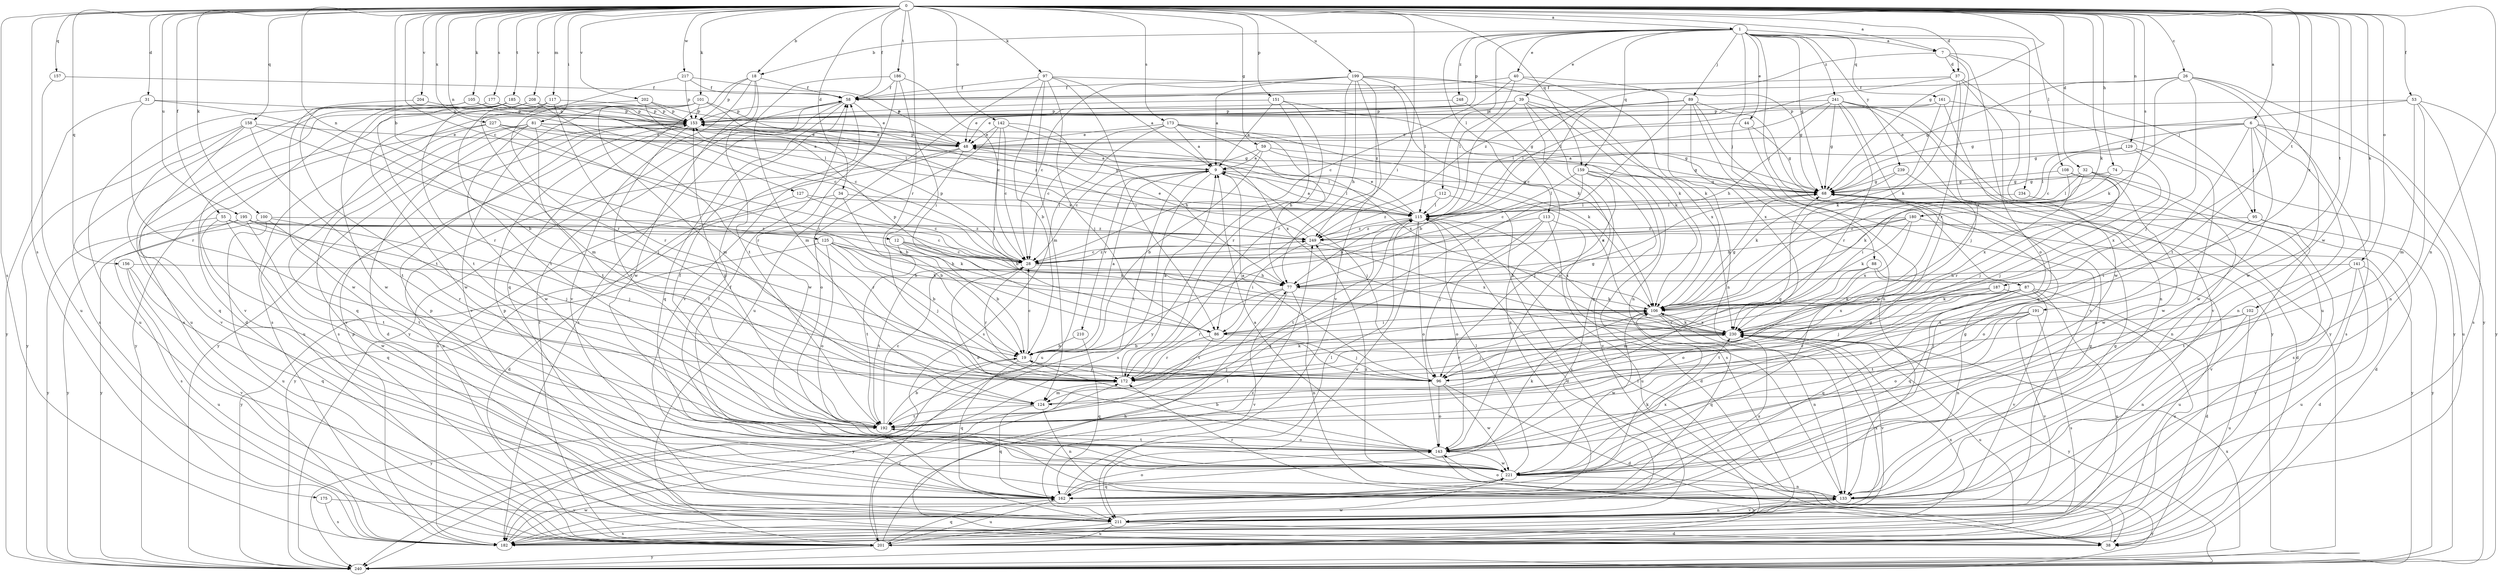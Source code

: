 strict digraph  {
0;
1;
6;
7;
9;
12;
18;
19;
26;
28;
31;
32;
34;
37;
38;
39;
40;
44;
48;
53;
55;
58;
59;
68;
74;
77;
81;
86;
87;
88;
89;
95;
96;
97;
100;
101;
102;
105;
106;
108;
112;
113;
115;
117;
124;
125;
127;
129;
133;
141;
142;
143;
151;
153;
156;
157;
158;
159;
161;
162;
172;
173;
175;
177;
180;
182;
185;
186;
187;
191;
192;
195;
199;
201;
202;
204;
208;
210;
211;
217;
221;
227;
230;
234;
239;
240;
241;
248;
249;
0 -> 1  [label=a];
0 -> 6  [label=a];
0 -> 7  [label=a];
0 -> 12  [label=b];
0 -> 18  [label=b];
0 -> 26  [label=c];
0 -> 28  [label=c];
0 -> 31  [label=d];
0 -> 32  [label=d];
0 -> 34  [label=d];
0 -> 37  [label=d];
0 -> 53  [label=f];
0 -> 55  [label=f];
0 -> 58  [label=f];
0 -> 59  [label=g];
0 -> 68  [label=g];
0 -> 74  [label=h];
0 -> 81  [label=i];
0 -> 86  [label=i];
0 -> 97  [label=k];
0 -> 100  [label=k];
0 -> 101  [label=k];
0 -> 102  [label=k];
0 -> 105  [label=k];
0 -> 106  [label=k];
0 -> 117  [label=m];
0 -> 125  [label=n];
0 -> 127  [label=n];
0 -> 129  [label=n];
0 -> 133  [label=n];
0 -> 141  [label=o];
0 -> 142  [label=o];
0 -> 151  [label=p];
0 -> 156  [label=q];
0 -> 157  [label=q];
0 -> 158  [label=q];
0 -> 159  [label=q];
0 -> 172  [label=r];
0 -> 173  [label=s];
0 -> 175  [label=s];
0 -> 177  [label=s];
0 -> 180  [label=s];
0 -> 182  [label=s];
0 -> 185  [label=t];
0 -> 186  [label=t];
0 -> 187  [label=t];
0 -> 191  [label=t];
0 -> 195  [label=u];
0 -> 199  [label=u];
0 -> 202  [label=v];
0 -> 204  [label=v];
0 -> 208  [label=v];
0 -> 217  [label=w];
0 -> 221  [label=w];
0 -> 227  [label=x];
0 -> 230  [label=x];
1 -> 7  [label=a];
1 -> 18  [label=b];
1 -> 39  [label=e];
1 -> 40  [label=e];
1 -> 44  [label=e];
1 -> 68  [label=g];
1 -> 87  [label=j];
1 -> 88  [label=j];
1 -> 89  [label=j];
1 -> 108  [label=l];
1 -> 112  [label=l];
1 -> 113  [label=l];
1 -> 153  [label=p];
1 -> 159  [label=q];
1 -> 161  [label=q];
1 -> 234  [label=y];
1 -> 239  [label=y];
1 -> 241  [label=z];
1 -> 248  [label=z];
6 -> 28  [label=c];
6 -> 48  [label=e];
6 -> 68  [label=g];
6 -> 95  [label=j];
6 -> 133  [label=n];
6 -> 182  [label=s];
6 -> 192  [label=t];
6 -> 201  [label=u];
6 -> 221  [label=w];
7 -> 37  [label=d];
7 -> 95  [label=j];
7 -> 143  [label=o];
7 -> 172  [label=r];
7 -> 249  [label=z];
9 -> 68  [label=g];
9 -> 96  [label=j];
9 -> 115  [label=l];
9 -> 182  [label=s];
9 -> 192  [label=t];
9 -> 201  [label=u];
9 -> 210  [label=v];
12 -> 19  [label=b];
12 -> 28  [label=c];
12 -> 77  [label=h];
12 -> 106  [label=k];
12 -> 192  [label=t];
18 -> 58  [label=f];
18 -> 153  [label=p];
18 -> 162  [label=q];
18 -> 192  [label=t];
18 -> 211  [label=v];
18 -> 221  [label=w];
19 -> 9  [label=a];
19 -> 28  [label=c];
19 -> 96  [label=j];
19 -> 162  [label=q];
19 -> 172  [label=r];
19 -> 230  [label=x];
19 -> 240  [label=y];
26 -> 58  [label=f];
26 -> 68  [label=g];
26 -> 96  [label=j];
26 -> 106  [label=k];
26 -> 192  [label=t];
26 -> 221  [label=w];
26 -> 240  [label=y];
28 -> 77  [label=h];
28 -> 143  [label=o];
28 -> 153  [label=p];
28 -> 172  [label=r];
28 -> 192  [label=t];
28 -> 249  [label=z];
31 -> 19  [label=b];
31 -> 153  [label=p];
31 -> 172  [label=r];
31 -> 240  [label=y];
32 -> 68  [label=g];
32 -> 86  [label=i];
32 -> 115  [label=l];
32 -> 133  [label=n];
32 -> 172  [label=r];
32 -> 182  [label=s];
34 -> 19  [label=b];
34 -> 115  [label=l];
34 -> 172  [label=r];
34 -> 240  [label=y];
37 -> 58  [label=f];
37 -> 106  [label=k];
37 -> 115  [label=l];
37 -> 201  [label=u];
37 -> 221  [label=w];
37 -> 230  [label=x];
38 -> 77  [label=h];
38 -> 115  [label=l];
39 -> 19  [label=b];
39 -> 48  [label=e];
39 -> 133  [label=n];
39 -> 143  [label=o];
39 -> 153  [label=p];
39 -> 162  [label=q];
39 -> 230  [label=x];
40 -> 28  [label=c];
40 -> 58  [label=f];
40 -> 106  [label=k];
40 -> 115  [label=l];
40 -> 133  [label=n];
44 -> 48  [label=e];
44 -> 68  [label=g];
44 -> 221  [label=w];
48 -> 9  [label=a];
48 -> 19  [label=b];
48 -> 115  [label=l];
48 -> 153  [label=p];
48 -> 182  [label=s];
48 -> 201  [label=u];
53 -> 68  [label=g];
53 -> 124  [label=m];
53 -> 133  [label=n];
53 -> 153  [label=p];
53 -> 182  [label=s];
53 -> 240  [label=y];
55 -> 96  [label=j];
55 -> 162  [label=q];
55 -> 221  [label=w];
55 -> 240  [label=y];
55 -> 249  [label=z];
58 -> 153  [label=p];
58 -> 162  [label=q];
58 -> 182  [label=s];
58 -> 221  [label=w];
58 -> 240  [label=y];
59 -> 9  [label=a];
59 -> 19  [label=b];
59 -> 28  [label=c];
59 -> 68  [label=g];
59 -> 230  [label=x];
68 -> 115  [label=l];
74 -> 68  [label=g];
74 -> 96  [label=j];
74 -> 106  [label=k];
77 -> 106  [label=k];
77 -> 133  [label=n];
77 -> 172  [label=r];
77 -> 192  [label=t];
77 -> 211  [label=v];
81 -> 9  [label=a];
81 -> 38  [label=d];
81 -> 48  [label=e];
81 -> 68  [label=g];
81 -> 192  [label=t];
81 -> 201  [label=u];
81 -> 211  [label=v];
81 -> 221  [label=w];
86 -> 68  [label=g];
86 -> 96  [label=j];
86 -> 172  [label=r];
86 -> 240  [label=y];
87 -> 38  [label=d];
87 -> 106  [label=k];
87 -> 124  [label=m];
87 -> 133  [label=n];
87 -> 162  [label=q];
87 -> 192  [label=t];
87 -> 201  [label=u];
87 -> 211  [label=v];
88 -> 77  [label=h];
88 -> 143  [label=o];
88 -> 162  [label=q];
88 -> 172  [label=r];
88 -> 201  [label=u];
89 -> 28  [label=c];
89 -> 115  [label=l];
89 -> 133  [label=n];
89 -> 153  [label=p];
89 -> 172  [label=r];
89 -> 211  [label=v];
89 -> 230  [label=x];
89 -> 240  [label=y];
95 -> 143  [label=o];
95 -> 211  [label=v];
95 -> 240  [label=y];
95 -> 249  [label=z];
96 -> 9  [label=a];
96 -> 38  [label=d];
96 -> 143  [label=o];
96 -> 221  [label=w];
97 -> 9  [label=a];
97 -> 19  [label=b];
97 -> 58  [label=f];
97 -> 86  [label=i];
97 -> 96  [label=j];
97 -> 106  [label=k];
97 -> 124  [label=m];
97 -> 201  [label=u];
100 -> 96  [label=j];
100 -> 192  [label=t];
100 -> 201  [label=u];
100 -> 240  [label=y];
100 -> 249  [label=z];
101 -> 106  [label=k];
101 -> 124  [label=m];
101 -> 153  [label=p];
101 -> 182  [label=s];
101 -> 211  [label=v];
101 -> 249  [label=z];
102 -> 96  [label=j];
102 -> 133  [label=n];
102 -> 201  [label=u];
102 -> 230  [label=x];
105 -> 115  [label=l];
105 -> 153  [label=p];
105 -> 201  [label=u];
105 -> 221  [label=w];
106 -> 68  [label=g];
106 -> 86  [label=i];
106 -> 133  [label=n];
106 -> 153  [label=p];
106 -> 162  [label=q];
106 -> 221  [label=w];
106 -> 230  [label=x];
108 -> 68  [label=g];
108 -> 96  [label=j];
108 -> 221  [label=w];
108 -> 230  [label=x];
112 -> 115  [label=l];
112 -> 182  [label=s];
112 -> 249  [label=z];
113 -> 38  [label=d];
113 -> 96  [label=j];
113 -> 143  [label=o];
113 -> 201  [label=u];
113 -> 249  [label=z];
115 -> 9  [label=a];
115 -> 38  [label=d];
115 -> 48  [label=e];
115 -> 77  [label=h];
115 -> 143  [label=o];
115 -> 153  [label=p];
115 -> 192  [label=t];
115 -> 211  [label=v];
115 -> 230  [label=x];
115 -> 249  [label=z];
117 -> 124  [label=m];
117 -> 153  [label=p];
117 -> 172  [label=r];
117 -> 192  [label=t];
124 -> 68  [label=g];
124 -> 133  [label=n];
124 -> 162  [label=q];
124 -> 192  [label=t];
125 -> 19  [label=b];
125 -> 28  [label=c];
125 -> 77  [label=h];
125 -> 96  [label=j];
125 -> 106  [label=k];
125 -> 143  [label=o];
125 -> 240  [label=y];
127 -> 28  [label=c];
127 -> 38  [label=d];
127 -> 115  [label=l];
129 -> 9  [label=a];
129 -> 115  [label=l];
129 -> 221  [label=w];
129 -> 230  [label=x];
133 -> 58  [label=f];
133 -> 68  [label=g];
133 -> 143  [label=o];
133 -> 153  [label=p];
133 -> 172  [label=r];
133 -> 211  [label=v];
133 -> 240  [label=y];
133 -> 249  [label=z];
141 -> 38  [label=d];
141 -> 77  [label=h];
141 -> 192  [label=t];
141 -> 201  [label=u];
141 -> 211  [label=v];
142 -> 28  [label=c];
142 -> 48  [label=e];
142 -> 77  [label=h];
142 -> 86  [label=i];
142 -> 143  [label=o];
142 -> 230  [label=x];
143 -> 19  [label=b];
143 -> 58  [label=f];
143 -> 68  [label=g];
143 -> 106  [label=k];
143 -> 192  [label=t];
143 -> 221  [label=w];
143 -> 240  [label=y];
151 -> 9  [label=a];
151 -> 106  [label=k];
151 -> 153  [label=p];
151 -> 172  [label=r];
151 -> 240  [label=y];
153 -> 48  [label=e];
153 -> 182  [label=s];
153 -> 192  [label=t];
153 -> 240  [label=y];
156 -> 77  [label=h];
156 -> 162  [label=q];
156 -> 201  [label=u];
156 -> 211  [label=v];
157 -> 58  [label=f];
157 -> 201  [label=u];
158 -> 48  [label=e];
158 -> 96  [label=j];
158 -> 162  [label=q];
158 -> 192  [label=t];
158 -> 211  [label=v];
158 -> 240  [label=y];
159 -> 28  [label=c];
159 -> 68  [label=g];
159 -> 96  [label=j];
159 -> 115  [label=l];
159 -> 182  [label=s];
159 -> 211  [label=v];
161 -> 48  [label=e];
161 -> 106  [label=k];
161 -> 133  [label=n];
161 -> 153  [label=p];
161 -> 240  [label=y];
162 -> 68  [label=g];
162 -> 106  [label=k];
162 -> 115  [label=l];
162 -> 143  [label=o];
162 -> 153  [label=p];
162 -> 201  [label=u];
162 -> 230  [label=x];
172 -> 9  [label=a];
172 -> 106  [label=k];
172 -> 124  [label=m];
173 -> 9  [label=a];
173 -> 28  [label=c];
173 -> 48  [label=e];
173 -> 77  [label=h];
173 -> 106  [label=k];
173 -> 182  [label=s];
173 -> 230  [label=x];
175 -> 182  [label=s];
175 -> 211  [label=v];
177 -> 28  [label=c];
177 -> 68  [label=g];
177 -> 153  [label=p];
177 -> 182  [label=s];
177 -> 201  [label=u];
180 -> 28  [label=c];
180 -> 77  [label=h];
180 -> 106  [label=k];
180 -> 230  [label=x];
180 -> 240  [label=y];
180 -> 249  [label=z];
182 -> 115  [label=l];
182 -> 221  [label=w];
182 -> 230  [label=x];
185 -> 115  [label=l];
185 -> 153  [label=p];
185 -> 172  [label=r];
185 -> 192  [label=t];
185 -> 211  [label=v];
185 -> 221  [label=w];
186 -> 28  [label=c];
186 -> 58  [label=f];
186 -> 86  [label=i];
186 -> 124  [label=m];
186 -> 211  [label=v];
187 -> 96  [label=j];
187 -> 106  [label=k];
187 -> 201  [label=u];
187 -> 230  [label=x];
191 -> 143  [label=o];
191 -> 172  [label=r];
191 -> 182  [label=s];
191 -> 192  [label=t];
191 -> 211  [label=v];
191 -> 230  [label=x];
192 -> 19  [label=b];
192 -> 28  [label=c];
192 -> 143  [label=o];
192 -> 153  [label=p];
195 -> 28  [label=c];
195 -> 106  [label=k];
195 -> 172  [label=r];
195 -> 182  [label=s];
195 -> 192  [label=t];
195 -> 240  [label=y];
195 -> 249  [label=z];
199 -> 9  [label=a];
199 -> 28  [label=c];
199 -> 58  [label=f];
199 -> 68  [label=g];
199 -> 77  [label=h];
199 -> 106  [label=k];
199 -> 115  [label=l];
199 -> 172  [label=r];
199 -> 211  [label=v];
199 -> 249  [label=z];
201 -> 58  [label=f];
201 -> 153  [label=p];
201 -> 162  [label=q];
201 -> 172  [label=r];
201 -> 221  [label=w];
201 -> 240  [label=y];
201 -> 249  [label=z];
202 -> 28  [label=c];
202 -> 38  [label=d];
202 -> 48  [label=e];
202 -> 153  [label=p];
204 -> 153  [label=p];
204 -> 192  [label=t];
208 -> 153  [label=p];
208 -> 172  [label=r];
208 -> 182  [label=s];
208 -> 221  [label=w];
210 -> 19  [label=b];
210 -> 162  [label=q];
211 -> 38  [label=d];
211 -> 133  [label=n];
211 -> 182  [label=s];
211 -> 201  [label=u];
211 -> 230  [label=x];
217 -> 48  [label=e];
217 -> 58  [label=f];
217 -> 153  [label=p];
217 -> 172  [label=r];
221 -> 9  [label=a];
221 -> 58  [label=f];
221 -> 68  [label=g];
221 -> 115  [label=l];
221 -> 133  [label=n];
221 -> 162  [label=q];
221 -> 230  [label=x];
227 -> 48  [label=e];
227 -> 68  [label=g];
227 -> 86  [label=i];
227 -> 162  [label=q];
227 -> 240  [label=y];
230 -> 19  [label=b];
230 -> 96  [label=j];
230 -> 106  [label=k];
230 -> 172  [label=r];
230 -> 201  [label=u];
230 -> 211  [label=v];
230 -> 240  [label=y];
234 -> 38  [label=d];
234 -> 115  [label=l];
239 -> 38  [label=d];
239 -> 68  [label=g];
239 -> 106  [label=k];
240 -> 230  [label=x];
241 -> 68  [label=g];
241 -> 77  [label=h];
241 -> 96  [label=j];
241 -> 115  [label=l];
241 -> 153  [label=p];
241 -> 162  [label=q];
241 -> 172  [label=r];
241 -> 211  [label=v];
241 -> 240  [label=y];
248 -> 153  [label=p];
248 -> 182  [label=s];
249 -> 28  [label=c];
249 -> 48  [label=e];
249 -> 86  [label=i];
249 -> 230  [label=x];
}
